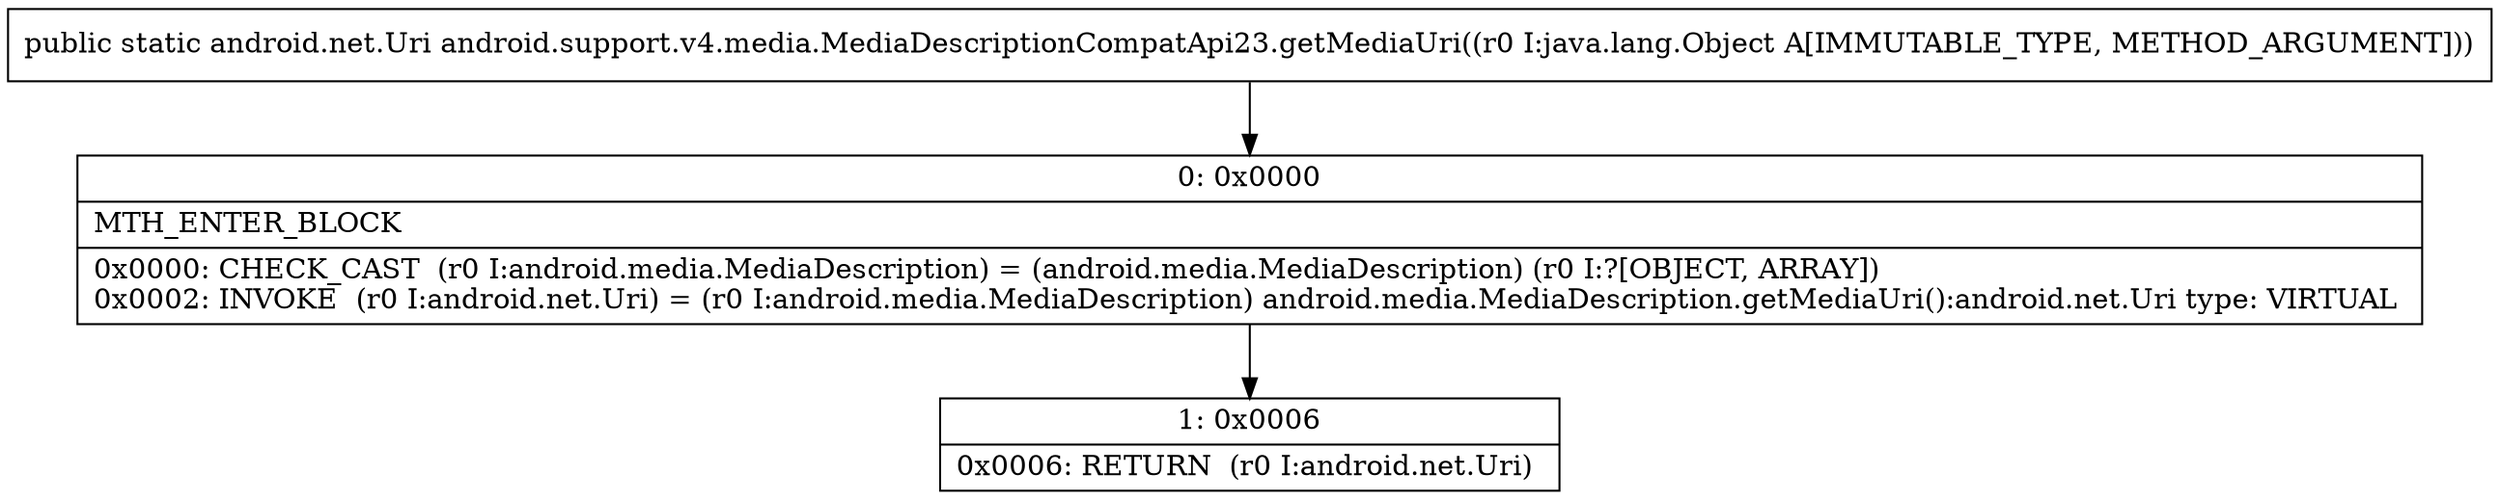 digraph "CFG forandroid.support.v4.media.MediaDescriptionCompatApi23.getMediaUri(Ljava\/lang\/Object;)Landroid\/net\/Uri;" {
Node_0 [shape=record,label="{0\:\ 0x0000|MTH_ENTER_BLOCK\l|0x0000: CHECK_CAST  (r0 I:android.media.MediaDescription) = (android.media.MediaDescription) (r0 I:?[OBJECT, ARRAY]) \l0x0002: INVOKE  (r0 I:android.net.Uri) = (r0 I:android.media.MediaDescription) android.media.MediaDescription.getMediaUri():android.net.Uri type: VIRTUAL \l}"];
Node_1 [shape=record,label="{1\:\ 0x0006|0x0006: RETURN  (r0 I:android.net.Uri) \l}"];
MethodNode[shape=record,label="{public static android.net.Uri android.support.v4.media.MediaDescriptionCompatApi23.getMediaUri((r0 I:java.lang.Object A[IMMUTABLE_TYPE, METHOD_ARGUMENT])) }"];
MethodNode -> Node_0;
Node_0 -> Node_1;
}

